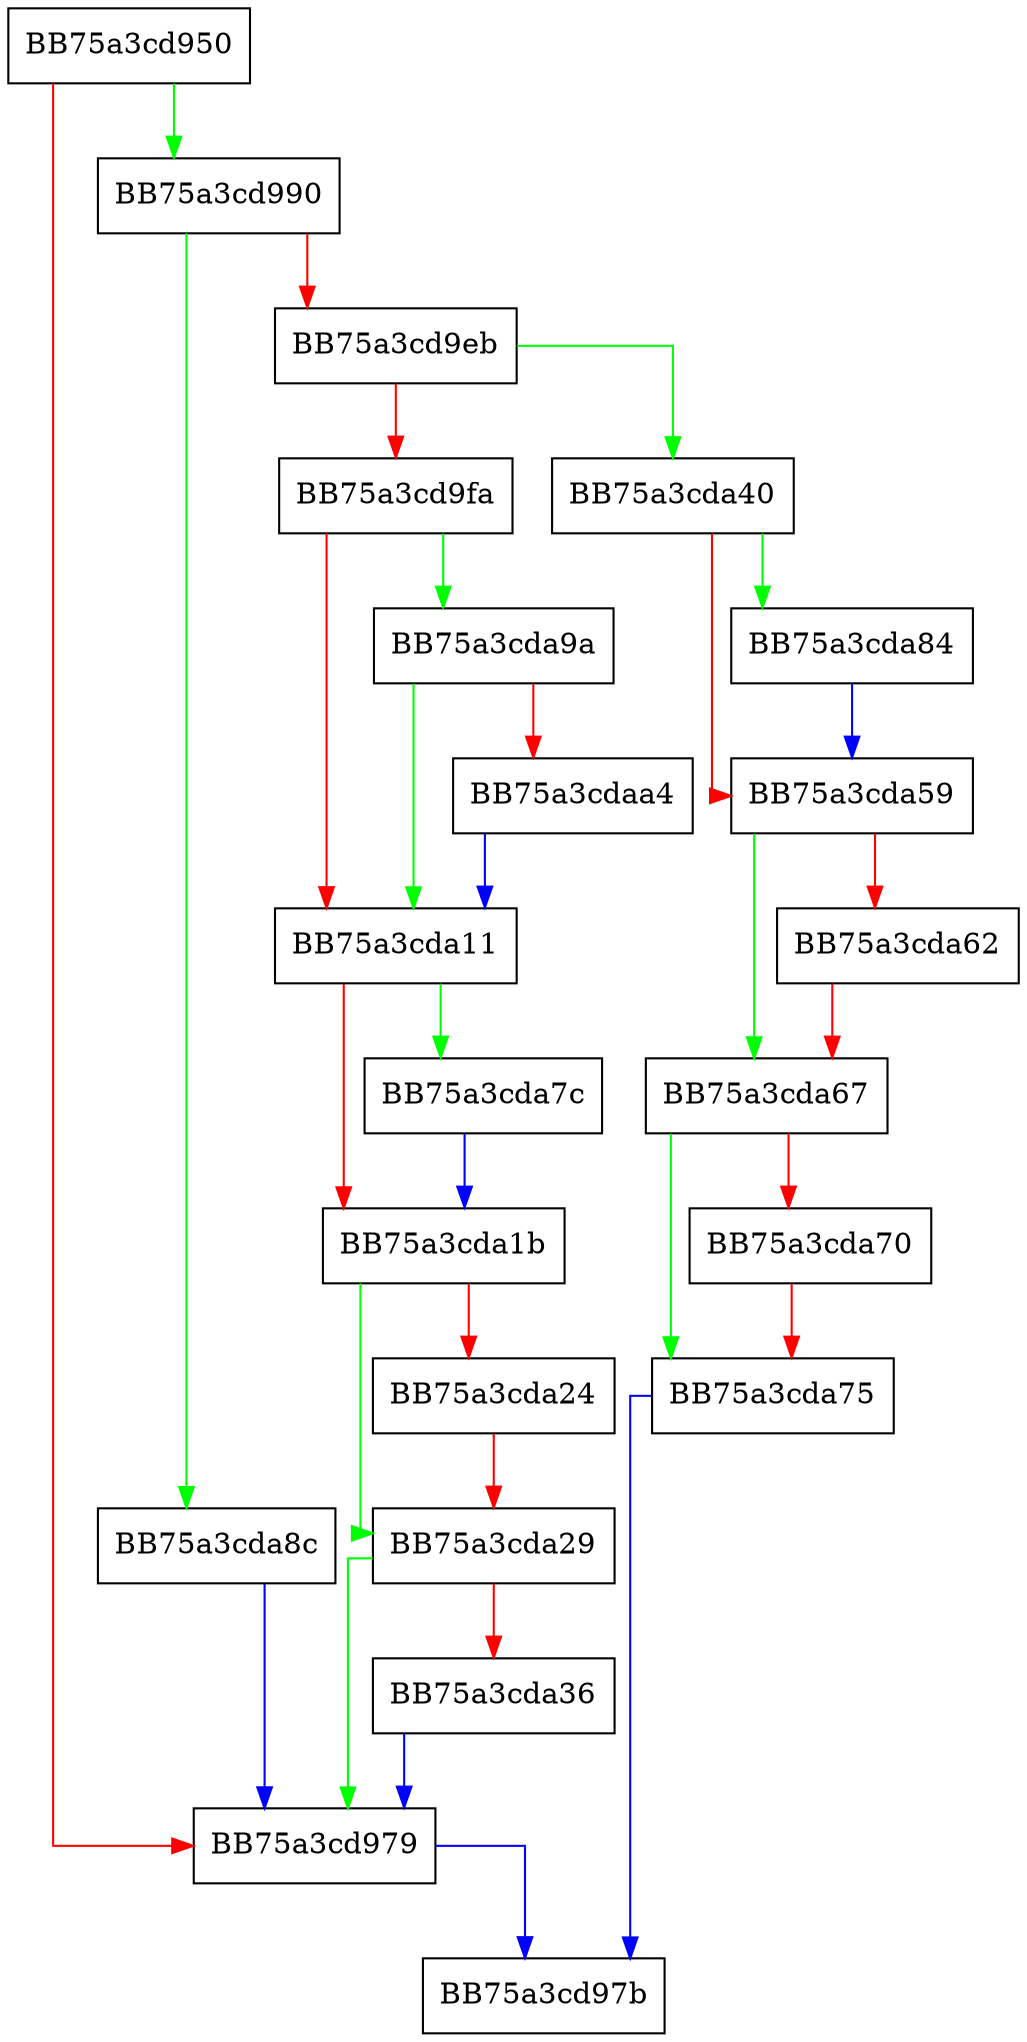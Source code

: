 digraph MoacExtensionCleanFileAdd {
  node [shape="box"];
  graph [splines=ortho];
  BB75a3cd950 -> BB75a3cd990 [color="green"];
  BB75a3cd950 -> BB75a3cd979 [color="red"];
  BB75a3cd979 -> BB75a3cd97b [color="blue"];
  BB75a3cd990 -> BB75a3cda8c [color="green"];
  BB75a3cd990 -> BB75a3cd9eb [color="red"];
  BB75a3cd9eb -> BB75a3cda40 [color="green"];
  BB75a3cd9eb -> BB75a3cd9fa [color="red"];
  BB75a3cd9fa -> BB75a3cda9a [color="green"];
  BB75a3cd9fa -> BB75a3cda11 [color="red"];
  BB75a3cda11 -> BB75a3cda7c [color="green"];
  BB75a3cda11 -> BB75a3cda1b [color="red"];
  BB75a3cda1b -> BB75a3cda29 [color="green"];
  BB75a3cda1b -> BB75a3cda24 [color="red"];
  BB75a3cda24 -> BB75a3cda29 [color="red"];
  BB75a3cda29 -> BB75a3cd979 [color="green"];
  BB75a3cda29 -> BB75a3cda36 [color="red"];
  BB75a3cda36 -> BB75a3cd979 [color="blue"];
  BB75a3cda40 -> BB75a3cda84 [color="green"];
  BB75a3cda40 -> BB75a3cda59 [color="red"];
  BB75a3cda59 -> BB75a3cda67 [color="green"];
  BB75a3cda59 -> BB75a3cda62 [color="red"];
  BB75a3cda62 -> BB75a3cda67 [color="red"];
  BB75a3cda67 -> BB75a3cda75 [color="green"];
  BB75a3cda67 -> BB75a3cda70 [color="red"];
  BB75a3cda70 -> BB75a3cda75 [color="red"];
  BB75a3cda75 -> BB75a3cd97b [color="blue"];
  BB75a3cda7c -> BB75a3cda1b [color="blue"];
  BB75a3cda84 -> BB75a3cda59 [color="blue"];
  BB75a3cda8c -> BB75a3cd979 [color="blue"];
  BB75a3cda9a -> BB75a3cda11 [color="green"];
  BB75a3cda9a -> BB75a3cdaa4 [color="red"];
  BB75a3cdaa4 -> BB75a3cda11 [color="blue"];
}